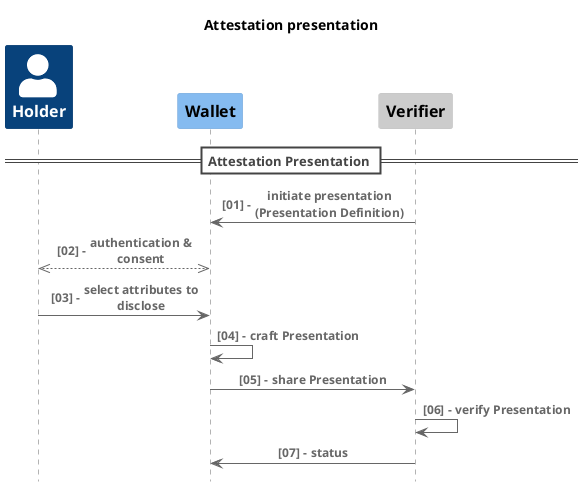 @startuml 0/hld-presentation
title Attestation presentation

!include <c4/C4_Context.puml>
!include <c4/C4_Container.puml>
!include <c4/C4_Component.puml>
!include <c4/C4_Dynamic.puml>
!include <c4/C4_Sequence.puml>
!include <office/Users/user.puml>
!include <office/Users/mobile_user.puml>

HIDE_STEREOTYPE()
autonumber "<b>[00] - "

Person(user, "Holder")
Component(wallet, "Wallet")
Component_Ext(verifier, "Verifier")

== Attestation Presentation ==
Rel(verifier, wallet, "initiate presentation (Presentation Definition)")
BiRel(user, wallet, "authentication & consent")
Rel(user, wallet, "select attributes to disclose")
Rel(wallet, wallet, "craft Presentation")
Rel(wallet, verifier, "share Presentation")
Rel(verifier, verifier, "verify Presentation")
Rel(verifier, wallet, "status")
@enduml